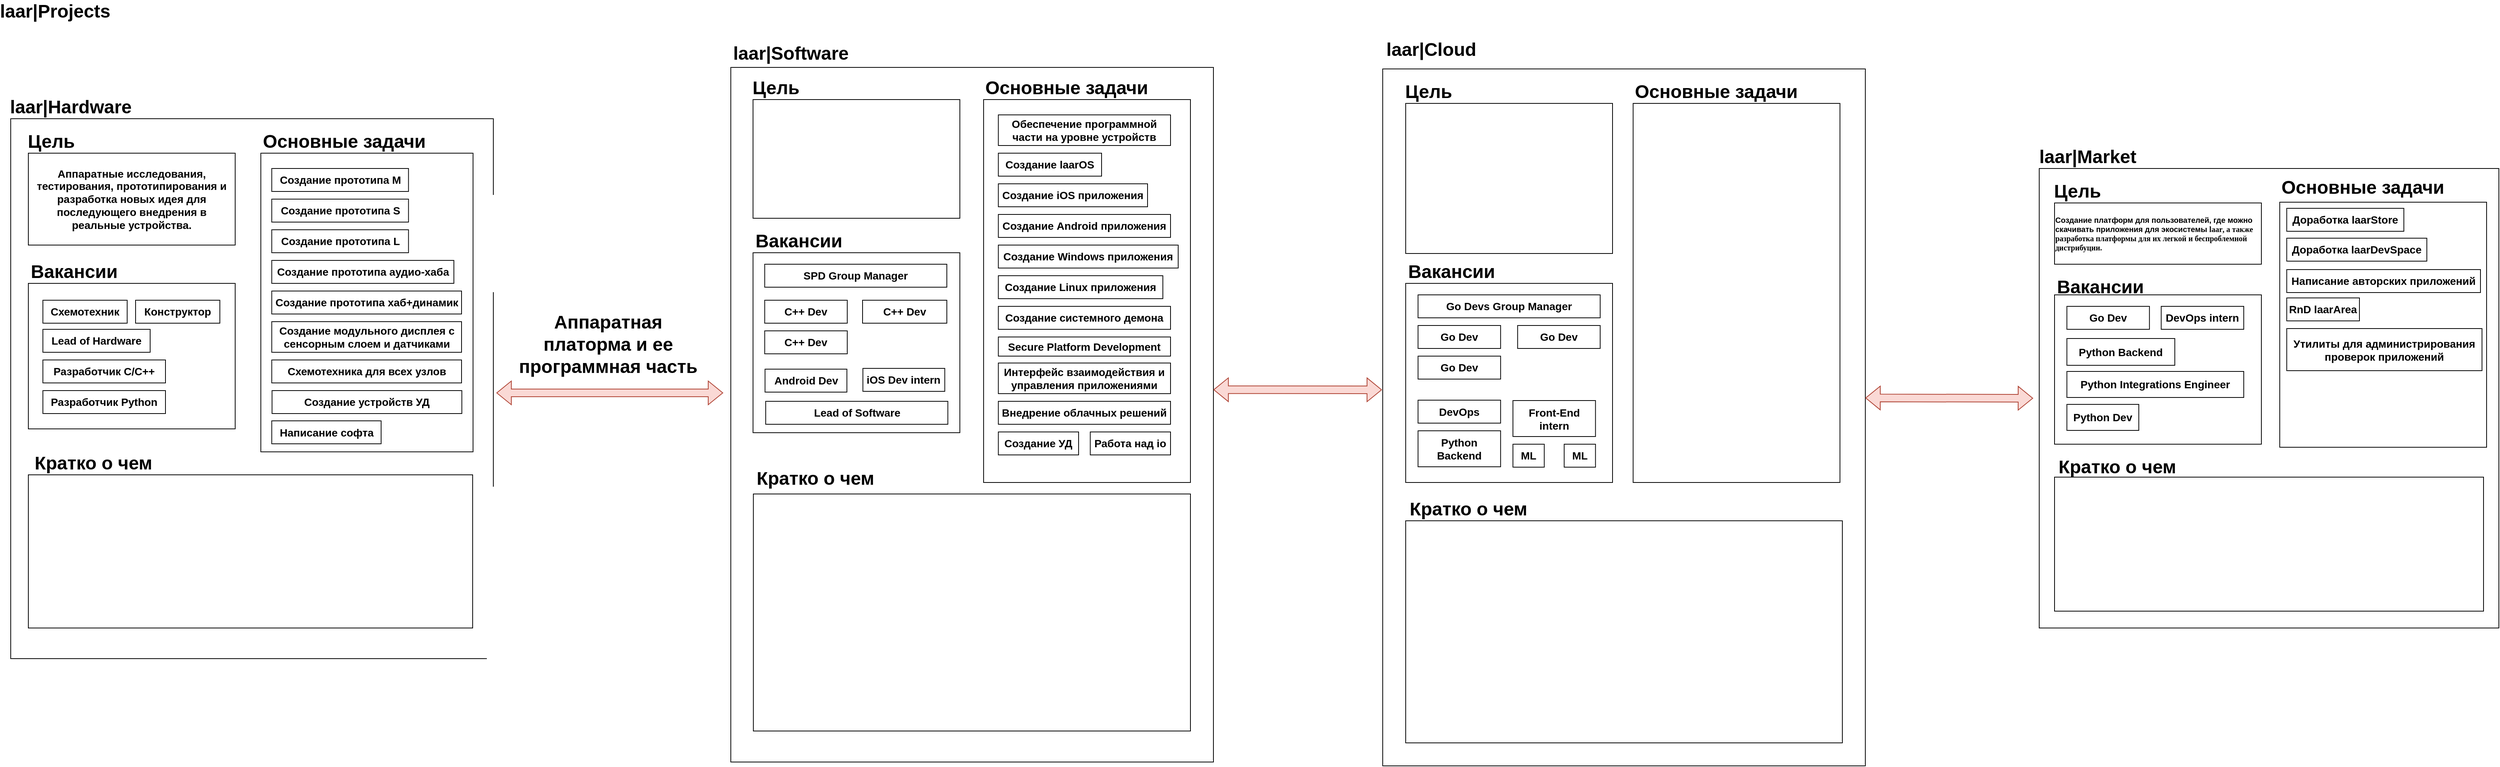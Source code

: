 <mxfile version="22.1.4" type="github">
  <diagram name="Страница — 1" id="ZqEQ2uIjSCoxPEkew0uO">
    <mxGraphModel dx="434" dy="292" grid="1" gridSize="10" guides="1" tooltips="1" connect="1" arrows="1" fold="1" page="1" pageScale="1" pageWidth="827" pageHeight="1169" math="0" shadow="0">
      <root>
        <mxCell id="0" />
        <mxCell id="1" parent="0" />
        <mxCell id="WnLP0OA23K2Bo2pzQ6Bt-3" value="" style="rounded=0;whiteSpace=wrap;html=1;fillColor=none;" parent="1" vertex="1">
          <mxGeometry x="32" y="175" width="630" height="705" as="geometry" />
        </mxCell>
        <mxCell id="T9pTu-QHJXgR7XEYWg38-1" value="&lt;font style=&quot;font-size: 24px;&quot;&gt;&lt;b&gt;laar|Projects&lt;/b&gt;&lt;/font&gt;" style="text;html=1;strokeColor=none;fillColor=none;align=center;verticalAlign=middle;whiteSpace=wrap;rounded=0;" parent="1" vertex="1">
          <mxGeometry x="20" y="20" width="140" height="30" as="geometry" />
        </mxCell>
        <mxCell id="WnLP0OA23K2Bo2pzQ6Bt-5" value="&lt;font style=&quot;font-size: 24px;&quot;&gt;&lt;b&gt;laar|Hardware&lt;/b&gt;&lt;/font&gt;" style="text;html=1;strokeColor=none;fillColor=none;align=center;verticalAlign=middle;whiteSpace=wrap;rounded=0;" parent="1" vertex="1">
          <mxGeometry x="32" y="145" width="157" height="30" as="geometry" />
        </mxCell>
        <mxCell id="WnLP0OA23K2Bo2pzQ6Bt-11" value="" style="rounded=0;whiteSpace=wrap;html=1;fillColor=none;" parent="1" vertex="1">
          <mxGeometry x="358.5" y="220" width="277" height="390" as="geometry" />
        </mxCell>
        <mxCell id="WnLP0OA23K2Bo2pzQ6Bt-12" value="&lt;span style=&quot;font-size: 24px;&quot;&gt;&lt;b&gt;Вакансии&lt;/b&gt;&lt;/span&gt;" style="text;html=1;strokeColor=none;fillColor=none;align=center;verticalAlign=middle;whiteSpace=wrap;rounded=0;" parent="1" vertex="1">
          <mxGeometry x="55" y="360" width="120" height="30" as="geometry" />
        </mxCell>
        <mxCell id="WnLP0OA23K2Bo2pzQ6Bt-13" value="&lt;span style=&quot;font-size: 14px;&quot;&gt;&lt;b&gt;Аппаратные исследования, тестирования, прототипирования и разработка новых идея для последующего внедрения в реальные устройства.&lt;/b&gt;&lt;/span&gt;" style="rounded=0;whiteSpace=wrap;html=1;fillColor=none;" parent="1" vertex="1">
          <mxGeometry x="55" y="220" width="270" height="120" as="geometry" />
        </mxCell>
        <mxCell id="WnLP0OA23K2Bo2pzQ6Bt-14" value="&lt;span style=&quot;font-size: 24px;&quot;&gt;&lt;b&gt;Цель&lt;/b&gt;&lt;/span&gt;" style="text;html=1;strokeColor=none;fillColor=none;align=center;verticalAlign=middle;whiteSpace=wrap;rounded=0;" parent="1" vertex="1">
          <mxGeometry x="55" y="190" width="60" height="30" as="geometry" />
        </mxCell>
        <mxCell id="WnLP0OA23K2Bo2pzQ6Bt-15" value="" style="rounded=0;whiteSpace=wrap;html=1;fillColor=none;" parent="1" vertex="1">
          <mxGeometry x="55" y="390" width="270" height="190" as="geometry" />
        </mxCell>
        <mxCell id="WnLP0OA23K2Bo2pzQ6Bt-16" value="&lt;span style=&quot;font-size: 24px;&quot;&gt;&lt;b&gt;Основные задачи&lt;/b&gt;&lt;/span&gt;" style="text;html=1;strokeColor=none;fillColor=none;align=center;verticalAlign=middle;whiteSpace=wrap;rounded=0;" parent="1" vertex="1">
          <mxGeometry x="358.5" y="190" width="217" height="30" as="geometry" />
        </mxCell>
        <mxCell id="WnLP0OA23K2Bo2pzQ6Bt-17" value="" style="rounded=0;whiteSpace=wrap;html=1;fillColor=none;" parent="1" vertex="1">
          <mxGeometry x="55" y="640" width="580" height="200" as="geometry" />
        </mxCell>
        <mxCell id="WnLP0OA23K2Bo2pzQ6Bt-18" value="&lt;span style=&quot;font-size: 24px;&quot;&gt;&lt;b&gt;Кратко о чем&lt;/b&gt;&lt;/span&gt;" style="text;html=1;strokeColor=none;fillColor=none;align=center;verticalAlign=middle;whiteSpace=wrap;rounded=0;" parent="1" vertex="1">
          <mxGeometry x="55" y="610" width="170" height="30" as="geometry" />
        </mxCell>
        <mxCell id="WnLP0OA23K2Bo2pzQ6Bt-19" value="" style="rounded=0;whiteSpace=wrap;html=1;fillColor=none;" parent="1" vertex="1">
          <mxGeometry x="2680" y="240" width="600" height="600" as="geometry" />
        </mxCell>
        <mxCell id="WnLP0OA23K2Bo2pzQ6Bt-20" value="&lt;font style=&quot;font-size: 24px;&quot;&gt;&lt;b&gt;laar|Market&lt;/b&gt;&lt;/font&gt;" style="text;html=1;strokeColor=none;fillColor=none;align=center;verticalAlign=middle;whiteSpace=wrap;rounded=0;" parent="1" vertex="1">
          <mxGeometry x="2680" y="210" width="127" height="30" as="geometry" />
        </mxCell>
        <mxCell id="WnLP0OA23K2Bo2pzQ6Bt-21" value="" style="rounded=0;whiteSpace=wrap;html=1;fillColor=none;" parent="1" vertex="1">
          <mxGeometry x="2994" y="284" width="270" height="320" as="geometry" />
        </mxCell>
        <mxCell id="WnLP0OA23K2Bo2pzQ6Bt-22" value="&lt;span style=&quot;font-size: 24px;&quot;&gt;&lt;b&gt;Вакансии&lt;/b&gt;&lt;/span&gt;" style="text;html=1;strokeColor=none;fillColor=none;align=center;verticalAlign=middle;whiteSpace=wrap;rounded=0;" parent="1" vertex="1">
          <mxGeometry x="2700" y="380" width="120" height="30" as="geometry" />
        </mxCell>
        <mxCell id="WnLP0OA23K2Bo2pzQ6Bt-23" value="&lt;p style=&quot;margin: 0cm; font-family: Calibri, sans-serif; text-align: start; font-size: 10px;&quot; class=&quot;MsoNormal&quot;&gt;&lt;b&gt;Создание платформ для пользователей, где можно скачивать приложения для экосистемы &lt;span style=&quot;font-family: &amp;quot;Times New Roman&amp;quot;, serif;&quot; lang=&quot;EN-US&quot;&gt;laar&lt;/span&gt;&lt;/b&gt;&lt;span style=&quot;font-family: &amp;quot;Times New Roman&amp;quot;, serif;&quot;&gt;&lt;b&gt;, а также разработка платформы для их легкой и беспроблемной дистрибуции.&lt;/b&gt;&lt;/span&gt;&lt;/p&gt;" style="rounded=0;whiteSpace=wrap;html=1;fillColor=none;" parent="1" vertex="1">
          <mxGeometry x="2700" y="285" width="270" height="80" as="geometry" />
        </mxCell>
        <mxCell id="WnLP0OA23K2Bo2pzQ6Bt-24" value="&lt;span style=&quot;font-size: 24px;&quot;&gt;&lt;b&gt;Цель&lt;/b&gt;&lt;/span&gt;" style="text;html=1;strokeColor=none;fillColor=none;align=center;verticalAlign=middle;whiteSpace=wrap;rounded=0;" parent="1" vertex="1">
          <mxGeometry x="2700" y="255" width="60" height="30" as="geometry" />
        </mxCell>
        <mxCell id="WnLP0OA23K2Bo2pzQ6Bt-25" value="" style="rounded=0;whiteSpace=wrap;html=1;fillColor=none;" parent="1" vertex="1">
          <mxGeometry x="2700" y="405" width="270" height="195" as="geometry" />
        </mxCell>
        <mxCell id="WnLP0OA23K2Bo2pzQ6Bt-26" value="&lt;span style=&quot;font-size: 24px;&quot;&gt;&lt;b&gt;Основные задачи&lt;/b&gt;&lt;/span&gt;" style="text;html=1;strokeColor=none;fillColor=none;align=center;verticalAlign=middle;whiteSpace=wrap;rounded=0;" parent="1" vertex="1">
          <mxGeometry x="2994" y="250" width="217" height="30" as="geometry" />
        </mxCell>
        <mxCell id="WnLP0OA23K2Bo2pzQ6Bt-27" value="" style="rounded=0;whiteSpace=wrap;html=1;fillColor=none;" parent="1" vertex="1">
          <mxGeometry x="2700" y="643" width="560" height="175" as="geometry" />
        </mxCell>
        <mxCell id="WnLP0OA23K2Bo2pzQ6Bt-28" value="&lt;span style=&quot;font-size: 24px;&quot;&gt;&lt;b&gt;Кратко о чем&lt;/b&gt;&lt;/span&gt;" style="text;html=1;strokeColor=none;fillColor=none;align=center;verticalAlign=middle;whiteSpace=wrap;rounded=0;" parent="1" vertex="1">
          <mxGeometry x="2700" y="615" width="164" height="30" as="geometry" />
        </mxCell>
        <mxCell id="WnLP0OA23K2Bo2pzQ6Bt-29" value="" style="rounded=0;whiteSpace=wrap;html=1;fillColor=none;" parent="1" vertex="1">
          <mxGeometry x="972" y="108" width="630" height="907" as="geometry" />
        </mxCell>
        <mxCell id="WnLP0OA23K2Bo2pzQ6Bt-30" value="&lt;font style=&quot;font-size: 24px;&quot;&gt;&lt;b&gt;laar|Software&lt;/b&gt;&lt;/font&gt;" style="text;html=1;strokeColor=none;fillColor=none;align=center;verticalAlign=middle;whiteSpace=wrap;rounded=0;" parent="1" vertex="1">
          <mxGeometry x="972" y="75" width="157" height="30" as="geometry" />
        </mxCell>
        <mxCell id="WnLP0OA23K2Bo2pzQ6Bt-31" value="" style="rounded=0;whiteSpace=wrap;html=1;fillColor=none;" parent="1" vertex="1">
          <mxGeometry x="1302" y="150" width="270" height="500" as="geometry" />
        </mxCell>
        <mxCell id="WnLP0OA23K2Bo2pzQ6Bt-32" value="&lt;span style=&quot;font-size: 24px;&quot;&gt;&lt;b&gt;Вакансии&lt;/b&gt;&lt;/span&gt;" style="text;html=1;strokeColor=none;fillColor=none;align=center;verticalAlign=middle;whiteSpace=wrap;rounded=0;" parent="1" vertex="1">
          <mxGeometry x="1001" y="320" width="120" height="30" as="geometry" />
        </mxCell>
        <mxCell id="WnLP0OA23K2Bo2pzQ6Bt-33" value="" style="rounded=0;whiteSpace=wrap;html=1;fillColor=none;" parent="1" vertex="1">
          <mxGeometry x="1001" y="150" width="270" height="155" as="geometry" />
        </mxCell>
        <mxCell id="WnLP0OA23K2Bo2pzQ6Bt-34" value="&lt;span style=&quot;font-size: 24px;&quot;&gt;&lt;b&gt;Цель&lt;/b&gt;&lt;/span&gt;" style="text;html=1;strokeColor=none;fillColor=none;align=center;verticalAlign=middle;whiteSpace=wrap;rounded=0;" parent="1" vertex="1">
          <mxGeometry x="1001" y="120" width="60" height="30" as="geometry" />
        </mxCell>
        <mxCell id="WnLP0OA23K2Bo2pzQ6Bt-35" value="" style="rounded=0;whiteSpace=wrap;html=1;fillColor=none;" parent="1" vertex="1">
          <mxGeometry x="1001" y="350" width="270" height="235" as="geometry" />
        </mxCell>
        <mxCell id="WnLP0OA23K2Bo2pzQ6Bt-36" value="&lt;span style=&quot;font-size: 24px;&quot;&gt;&lt;b&gt;Основные задачи&lt;/b&gt;&lt;/span&gt;" style="text;html=1;strokeColor=none;fillColor=none;align=center;verticalAlign=middle;whiteSpace=wrap;rounded=0;" parent="1" vertex="1">
          <mxGeometry x="1302" y="120" width="217" height="30" as="geometry" />
        </mxCell>
        <mxCell id="WnLP0OA23K2Bo2pzQ6Bt-37" value="" style="rounded=0;whiteSpace=wrap;html=1;fillColor=none;" parent="1" vertex="1">
          <mxGeometry x="1001.44" y="665" width="570.56" height="309.5" as="geometry" />
        </mxCell>
        <mxCell id="WnLP0OA23K2Bo2pzQ6Bt-38" value="&lt;span style=&quot;font-size: 24px;&quot;&gt;&lt;b&gt;Кратко о чем&lt;/b&gt;&lt;/span&gt;" style="text;html=1;strokeColor=none;fillColor=none;align=center;verticalAlign=middle;whiteSpace=wrap;rounded=0;" parent="1" vertex="1">
          <mxGeometry x="1001" y="629.5" width="163" height="30" as="geometry" />
        </mxCell>
        <mxCell id="WnLP0OA23K2Bo2pzQ6Bt-39" value="" style="rounded=0;whiteSpace=wrap;html=1;fillColor=none;" parent="1" vertex="1">
          <mxGeometry x="1823" y="110" width="630" height="910" as="geometry" />
        </mxCell>
        <mxCell id="WnLP0OA23K2Bo2pzQ6Bt-40" value="&lt;font style=&quot;font-size: 24px;&quot;&gt;&lt;b&gt;laar|Cloud&lt;/b&gt;&lt;/font&gt;" style="text;html=1;strokeColor=none;fillColor=none;align=center;verticalAlign=middle;whiteSpace=wrap;rounded=0;" parent="1" vertex="1">
          <mxGeometry x="1823" y="70" width="127" height="30" as="geometry" />
        </mxCell>
        <mxCell id="WnLP0OA23K2Bo2pzQ6Bt-41" value="" style="rounded=0;whiteSpace=wrap;html=1;fillColor=none;" parent="1" vertex="1">
          <mxGeometry x="2149.88" y="155" width="270" height="495" as="geometry" />
        </mxCell>
        <mxCell id="WnLP0OA23K2Bo2pzQ6Bt-42" value="&lt;span style=&quot;font-size: 24px;&quot;&gt;&lt;b&gt;Вакансии&lt;/b&gt;&lt;/span&gt;" style="text;html=1;strokeColor=none;fillColor=none;align=center;verticalAlign=middle;whiteSpace=wrap;rounded=0;" parent="1" vertex="1">
          <mxGeometry x="1853" y="360" width="120" height="30" as="geometry" />
        </mxCell>
        <mxCell id="WnLP0OA23K2Bo2pzQ6Bt-43" value="" style="rounded=0;whiteSpace=wrap;html=1;fillColor=none;" parent="1" vertex="1">
          <mxGeometry x="1853" y="155" width="270" height="196" as="geometry" />
        </mxCell>
        <mxCell id="WnLP0OA23K2Bo2pzQ6Bt-44" value="&lt;span style=&quot;font-size: 24px;&quot;&gt;&lt;b&gt;Цель&lt;/b&gt;&lt;/span&gt;" style="text;html=1;strokeColor=none;fillColor=none;align=center;verticalAlign=middle;whiteSpace=wrap;rounded=0;" parent="1" vertex="1">
          <mxGeometry x="1853" y="125" width="60" height="30" as="geometry" />
        </mxCell>
        <mxCell id="WnLP0OA23K2Bo2pzQ6Bt-45" value="" style="rounded=0;whiteSpace=wrap;html=1;fillColor=none;" parent="1" vertex="1">
          <mxGeometry x="1853" y="390" width="270" height="260" as="geometry" />
        </mxCell>
        <mxCell id="WnLP0OA23K2Bo2pzQ6Bt-46" value="&lt;span style=&quot;font-size: 24px;&quot;&gt;&lt;b&gt;Основные задачи&lt;/b&gt;&lt;/span&gt;" style="text;html=1;strokeColor=none;fillColor=none;align=center;verticalAlign=middle;whiteSpace=wrap;rounded=0;" parent="1" vertex="1">
          <mxGeometry x="2149.88" y="125" width="217" height="30" as="geometry" />
        </mxCell>
        <mxCell id="WnLP0OA23K2Bo2pzQ6Bt-47" value="" style="rounded=0;whiteSpace=wrap;html=1;fillColor=none;" parent="1" vertex="1">
          <mxGeometry x="1853" y="700" width="570" height="290" as="geometry" />
        </mxCell>
        <mxCell id="WnLP0OA23K2Bo2pzQ6Bt-48" value="&lt;span style=&quot;font-size: 24px;&quot;&gt;&lt;b&gt;Кратко о чем&lt;/b&gt;&lt;/span&gt;" style="text;html=1;strokeColor=none;fillColor=none;align=center;verticalAlign=middle;whiteSpace=wrap;rounded=0;" parent="1" vertex="1">
          <mxGeometry x="1853" y="670" width="164" height="30" as="geometry" />
        </mxCell>
        <mxCell id="WnLP0OA23K2Bo2pzQ6Bt-50" value="&lt;b&gt;&lt;font style=&quot;font-size: 14px;&quot;&gt;Создание прототипа M&lt;/font&gt;&lt;/b&gt;" style="rounded=0;whiteSpace=wrap;html=1;" parent="1" vertex="1">
          <mxGeometry x="372.75" y="240" width="178.5" height="30" as="geometry" />
        </mxCell>
        <mxCell id="WnLP0OA23K2Bo2pzQ6Bt-51" value="&lt;b&gt;&lt;font style=&quot;font-size: 14px;&quot;&gt;Создание прототипа S&lt;/font&gt;&lt;/b&gt;" style="rounded=0;whiteSpace=wrap;html=1;" parent="1" vertex="1">
          <mxGeometry x="372.75" y="280" width="178.5" height="30" as="geometry" />
        </mxCell>
        <mxCell id="WnLP0OA23K2Bo2pzQ6Bt-52" value="&lt;b&gt;&lt;font style=&quot;font-size: 14px;&quot;&gt;Создание прототипа L&lt;/font&gt;&lt;/b&gt;" style="rounded=0;whiteSpace=wrap;html=1;" parent="1" vertex="1">
          <mxGeometry x="372.75" y="320" width="178.5" height="30" as="geometry" />
        </mxCell>
        <mxCell id="WnLP0OA23K2Bo2pzQ6Bt-53" value="&lt;b&gt;&lt;font style=&quot;font-size: 14px;&quot;&gt;Создание прототипа аудио-хаба&lt;/font&gt;&lt;/b&gt;" style="rounded=0;whiteSpace=wrap;html=1;" parent="1" vertex="1">
          <mxGeometry x="372.75" y="360" width="237.75" height="30" as="geometry" />
        </mxCell>
        <mxCell id="WnLP0OA23K2Bo2pzQ6Bt-54" value="&lt;b&gt;&lt;font style=&quot;font-size: 14px;&quot;&gt;Создание прототипа хаб+динамик&lt;/font&gt;&lt;/b&gt;" style="rounded=0;whiteSpace=wrap;html=1;" parent="1" vertex="1">
          <mxGeometry x="372.75" y="400" width="247.75" height="30" as="geometry" />
        </mxCell>
        <mxCell id="WnLP0OA23K2Bo2pzQ6Bt-55" value="&lt;b&gt;&lt;font style=&quot;font-size: 14px;&quot;&gt;Создание модульного дисплея с сенсорным слоем и датчиками&lt;/font&gt;&lt;/b&gt;" style="rounded=0;whiteSpace=wrap;html=1;" parent="1" vertex="1">
          <mxGeometry x="372.75" y="440" width="247.75" height="40" as="geometry" />
        </mxCell>
        <mxCell id="WnLP0OA23K2Bo2pzQ6Bt-56" value="&lt;span style=&quot;font-size: 14px;&quot;&gt;&lt;b&gt;Схемотехника для всех узлов&lt;/b&gt;&lt;/span&gt;" style="rounded=0;whiteSpace=wrap;html=1;" parent="1" vertex="1">
          <mxGeometry x="372.75" y="490" width="247.75" height="30" as="geometry" />
        </mxCell>
        <mxCell id="WnLP0OA23K2Bo2pzQ6Bt-57" value="&lt;span style=&quot;font-size: 14px;&quot;&gt;&lt;b&gt;Создание устройств УД&lt;/b&gt;&lt;/span&gt;" style="rounded=0;whiteSpace=wrap;html=1;" parent="1" vertex="1">
          <mxGeometry x="373.13" y="530" width="247.75" height="30" as="geometry" />
        </mxCell>
        <mxCell id="WnLP0OA23K2Bo2pzQ6Bt-58" value="&lt;span style=&quot;font-size: 14px;&quot;&gt;&lt;b&gt;Написание софта&lt;/b&gt;&lt;/span&gt;" style="rounded=0;whiteSpace=wrap;html=1;" parent="1" vertex="1">
          <mxGeometry x="372.75" y="569.5" width="142.75" height="30" as="geometry" />
        </mxCell>
        <mxCell id="WnLP0OA23K2Bo2pzQ6Bt-59" value="&lt;span style=&quot;font-size: 14px;&quot;&gt;&lt;b&gt;Схемотехник&lt;/b&gt;&lt;/span&gt;" style="rounded=0;whiteSpace=wrap;html=1;" parent="1" vertex="1">
          <mxGeometry x="74" y="412" width="110" height="30" as="geometry" />
        </mxCell>
        <mxCell id="WnLP0OA23K2Bo2pzQ6Bt-60" value="&lt;span style=&quot;font-size: 14px;&quot;&gt;&lt;b&gt;Конструктор&lt;/b&gt;&lt;/span&gt;" style="rounded=0;whiteSpace=wrap;html=1;" parent="1" vertex="1">
          <mxGeometry x="195" y="412" width="110" height="30" as="geometry" />
        </mxCell>
        <mxCell id="WnLP0OA23K2Bo2pzQ6Bt-61" value="&lt;span style=&quot;font-size: 14px;&quot;&gt;&lt;b&gt;Lead of Hardware&lt;/b&gt;&lt;/span&gt;" style="rounded=0;whiteSpace=wrap;html=1;" parent="1" vertex="1">
          <mxGeometry x="74" y="450" width="140" height="30" as="geometry" />
        </mxCell>
        <mxCell id="WnLP0OA23K2Bo2pzQ6Bt-62" value="&lt;span style=&quot;font-size: 14px;&quot;&gt;&lt;b&gt;Разработчик С/C++&lt;/b&gt;&lt;/span&gt;" style="rounded=0;whiteSpace=wrap;html=1;" parent="1" vertex="1">
          <mxGeometry x="74" y="490" width="160" height="30" as="geometry" />
        </mxCell>
        <mxCell id="WnLP0OA23K2Bo2pzQ6Bt-63" value="&lt;span style=&quot;font-size: 14px;&quot;&gt;&lt;b&gt;Разработчик Python&lt;/b&gt;&lt;/span&gt;" style="rounded=0;whiteSpace=wrap;html=1;" parent="1" vertex="1">
          <mxGeometry x="74" y="530" width="160" height="30" as="geometry" />
        </mxCell>
        <mxCell id="WnLP0OA23K2Bo2pzQ6Bt-64" value="&lt;span style=&quot;font-size: 14px;&quot;&gt;&lt;b&gt;Обеспечение программной части на уровне устройств&lt;/b&gt;&lt;/span&gt;" style="rounded=0;whiteSpace=wrap;html=1;" parent="1" vertex="1">
          <mxGeometry x="1321.25" y="170" width="224.75" height="40" as="geometry" />
        </mxCell>
        <mxCell id="WnLP0OA23K2Bo2pzQ6Bt-65" value="&lt;span style=&quot;font-size: 14px;&quot;&gt;&lt;b&gt;Создание laarOS&lt;/b&gt;&lt;/span&gt;" style="rounded=0;whiteSpace=wrap;html=1;" parent="1" vertex="1">
          <mxGeometry x="1321.25" y="220" width="134.75" height="30" as="geometry" />
        </mxCell>
        <mxCell id="WnLP0OA23K2Bo2pzQ6Bt-66" value="&lt;span style=&quot;font-size: 14px;&quot;&gt;&lt;b&gt;Создание iOS приложения&lt;/b&gt;&lt;/span&gt;" style="rounded=0;whiteSpace=wrap;html=1;" parent="1" vertex="1">
          <mxGeometry x="1321.25" y="260" width="194.75" height="30" as="geometry" />
        </mxCell>
        <mxCell id="WnLP0OA23K2Bo2pzQ6Bt-67" value="&lt;span style=&quot;font-size: 14px;&quot;&gt;&lt;b&gt;Создание Android приложения&lt;/b&gt;&lt;/span&gt;" style="rounded=0;whiteSpace=wrap;html=1;" parent="1" vertex="1">
          <mxGeometry x="1321.25" y="300" width="224.75" height="30" as="geometry" />
        </mxCell>
        <mxCell id="WnLP0OA23K2Bo2pzQ6Bt-68" value="&lt;span style=&quot;font-size: 14px;&quot;&gt;&lt;b&gt;Создание Windows приложения&lt;/b&gt;&lt;/span&gt;" style="rounded=0;whiteSpace=wrap;html=1;" parent="1" vertex="1">
          <mxGeometry x="1321.25" y="340" width="234.75" height="30" as="geometry" />
        </mxCell>
        <mxCell id="WnLP0OA23K2Bo2pzQ6Bt-69" value="&lt;span style=&quot;font-size: 14px;&quot;&gt;&lt;b&gt;Создание Linux приложения&lt;/b&gt;&lt;/span&gt;" style="rounded=0;whiteSpace=wrap;html=1;" parent="1" vertex="1">
          <mxGeometry x="1321.25" y="380" width="214.75" height="30" as="geometry" />
        </mxCell>
        <mxCell id="WnLP0OA23K2Bo2pzQ6Bt-70" value="&lt;span style=&quot;font-size: 14px;&quot;&gt;&lt;b&gt;Создание системного демона&lt;/b&gt;&lt;/span&gt;" style="rounded=0;whiteSpace=wrap;html=1;" parent="1" vertex="1">
          <mxGeometry x="1321.25" y="420" width="224.75" height="30" as="geometry" />
        </mxCell>
        <mxCell id="WnLP0OA23K2Bo2pzQ6Bt-71" value="&lt;span style=&quot;font-size: 14px;&quot;&gt;&lt;b&gt;Secure Platform Development&lt;/b&gt;&lt;/span&gt;" style="rounded=0;whiteSpace=wrap;html=1;" parent="1" vertex="1">
          <mxGeometry x="1321.25" y="460" width="224.75" height="25" as="geometry" />
        </mxCell>
        <mxCell id="WnLP0OA23K2Bo2pzQ6Bt-72" value="&lt;span style=&quot;font-size: 14px;&quot;&gt;&lt;b&gt;Интерфейс взаимодействия и управления приложениями&lt;/b&gt;&lt;/span&gt;" style="rounded=0;whiteSpace=wrap;html=1;" parent="1" vertex="1">
          <mxGeometry x="1321.25" y="494" width="224.75" height="40" as="geometry" />
        </mxCell>
        <mxCell id="WnLP0OA23K2Bo2pzQ6Bt-73" value="&lt;span style=&quot;font-size: 14px;&quot;&gt;&lt;b&gt;Внедрение облачных решений&lt;/b&gt;&lt;/span&gt;" style="rounded=0;whiteSpace=wrap;html=1;" parent="1" vertex="1">
          <mxGeometry x="1321.25" y="544" width="224.75" height="30" as="geometry" />
        </mxCell>
        <mxCell id="WnLP0OA23K2Bo2pzQ6Bt-74" value="&lt;span style=&quot;font-size: 14px;&quot;&gt;&lt;b&gt;Создание УД&lt;/b&gt;&lt;/span&gt;" style="rounded=0;whiteSpace=wrap;html=1;" parent="1" vertex="1">
          <mxGeometry x="1321.25" y="584" width="104.75" height="30" as="geometry" />
        </mxCell>
        <mxCell id="WnLP0OA23K2Bo2pzQ6Bt-75" value="&lt;span style=&quot;font-size: 14px;&quot;&gt;&lt;b&gt;Работа над io&lt;/b&gt;&lt;/span&gt;" style="rounded=0;whiteSpace=wrap;html=1;" parent="1" vertex="1">
          <mxGeometry x="1441.25" y="584" width="104.75" height="30" as="geometry" />
        </mxCell>
        <mxCell id="WnLP0OA23K2Bo2pzQ6Bt-76" value="" style="shape=flexArrow;endArrow=classic;startArrow=classic;html=1;rounded=0;fillColor=#fad9d5;strokeColor=#ae4132;" parent="1" edge="1">
          <mxGeometry width="100" height="100" relative="1" as="geometry">
            <mxPoint x="666" y="533" as="sourcePoint" />
            <mxPoint x="962" y="533" as="targetPoint" />
          </mxGeometry>
        </mxCell>
        <mxCell id="WnLP0OA23K2Bo2pzQ6Bt-77" value="&lt;span style=&quot;font-size: 24px;&quot;&gt;&lt;b&gt;Аппаратная платорма и ее программная часть&lt;/b&gt;&lt;/span&gt;" style="text;html=1;strokeColor=none;fillColor=none;align=center;verticalAlign=middle;whiteSpace=wrap;rounded=0;" parent="1" vertex="1">
          <mxGeometry x="692" y="421" width="240" height="98" as="geometry" />
        </mxCell>
        <mxCell id="WnLP0OA23K2Bo2pzQ6Bt-79" value="" style="shape=flexArrow;endArrow=classic;startArrow=classic;html=1;rounded=0;fillColor=#fad9d5;strokeColor=#ae4132;" parent="1" edge="1">
          <mxGeometry width="100" height="100" relative="1" as="geometry">
            <mxPoint x="1602" y="528.89" as="sourcePoint" />
            <mxPoint x="1822" y="529" as="targetPoint" />
          </mxGeometry>
        </mxCell>
        <mxCell id="WnLP0OA23K2Bo2pzQ6Bt-81" value="" style="shape=flexArrow;endArrow=classic;startArrow=classic;html=1;rounded=0;fillColor=#fad9d5;strokeColor=#ae4132;" parent="1" edge="1">
          <mxGeometry width="100" height="100" relative="1" as="geometry">
            <mxPoint x="2453" y="539.64" as="sourcePoint" />
            <mxPoint x="2672" y="540" as="targetPoint" />
          </mxGeometry>
        </mxCell>
        <mxCell id="WnLP0OA23K2Bo2pzQ6Bt-82" value="&lt;span style=&quot;font-size: 14px;&quot;&gt;&lt;b&gt;SPD Group Manager&lt;/b&gt;&lt;/span&gt;" style="rounded=0;whiteSpace=wrap;html=1;" parent="1" vertex="1">
          <mxGeometry x="1016.25" y="365" width="237.75" height="30" as="geometry" />
        </mxCell>
        <mxCell id="WnLP0OA23K2Bo2pzQ6Bt-84" value="&lt;span style=&quot;font-size: 14px;&quot;&gt;&lt;b&gt;C++ Dev&lt;/b&gt;&lt;/span&gt;" style="rounded=0;whiteSpace=wrap;html=1;" parent="1" vertex="1">
          <mxGeometry x="1016.25" y="412" width="107.75" height="30" as="geometry" />
        </mxCell>
        <mxCell id="WnLP0OA23K2Bo2pzQ6Bt-85" value="&lt;span style=&quot;font-size: 14px;&quot;&gt;&lt;b&gt;C++ Dev&lt;/b&gt;&lt;/span&gt;" style="rounded=0;whiteSpace=wrap;html=1;" parent="1" vertex="1">
          <mxGeometry x="1144" y="412" width="110" height="30" as="geometry" />
        </mxCell>
        <mxCell id="WnLP0OA23K2Bo2pzQ6Bt-86" value="&lt;span style=&quot;font-size: 14px;&quot;&gt;&lt;b&gt;C++ Dev&lt;/b&gt;&lt;/span&gt;" style="rounded=0;whiteSpace=wrap;html=1;" parent="1" vertex="1">
          <mxGeometry x="1016.25" y="452" width="107.75" height="30" as="geometry" />
        </mxCell>
        <mxCell id="WnLP0OA23K2Bo2pzQ6Bt-89" value="&lt;span style=&quot;font-size: 14px;&quot;&gt;&lt;b&gt;Lead of Software&lt;/b&gt;&lt;/span&gt;" style="rounded=0;whiteSpace=wrap;html=1;" parent="1" vertex="1">
          <mxGeometry x="1017.56" y="544" width="237.75" height="30" as="geometry" />
        </mxCell>
        <mxCell id="WnLP0OA23K2Bo2pzQ6Bt-90" value="&lt;span style=&quot;font-size: 14px;&quot;&gt;&lt;b&gt;Android Dev&lt;/b&gt;&lt;/span&gt;" style="rounded=0;whiteSpace=wrap;html=1;" parent="1" vertex="1">
          <mxGeometry x="1016.68" y="502" width="106.87" height="30" as="geometry" />
        </mxCell>
        <mxCell id="WnLP0OA23K2Bo2pzQ6Bt-91" value="&lt;span style=&quot;font-size: 14px;&quot;&gt;&lt;b&gt;iOS Dev intern&lt;/b&gt;&lt;/span&gt;" style="rounded=0;whiteSpace=wrap;html=1;" parent="1" vertex="1">
          <mxGeometry x="1144.43" y="501" width="106.87" height="30" as="geometry" />
        </mxCell>
        <mxCell id="WnLP0OA23K2Bo2pzQ6Bt-99" value="&lt;span style=&quot;font-size: 14px;&quot;&gt;&lt;b&gt;Go Devs Group Manager&lt;/b&gt;&lt;/span&gt;" style="rounded=0;whiteSpace=wrap;html=1;" parent="1" vertex="1">
          <mxGeometry x="1869.12" y="405" width="237.75" height="30" as="geometry" />
        </mxCell>
        <mxCell id="WnLP0OA23K2Bo2pzQ6Bt-100" value="&lt;span style=&quot;font-size: 14px;&quot;&gt;&lt;b&gt;Go Dev&lt;/b&gt;&lt;/span&gt;" style="rounded=0;whiteSpace=wrap;html=1;" parent="1" vertex="1">
          <mxGeometry x="1869.12" y="445" width="107.75" height="30" as="geometry" />
        </mxCell>
        <mxCell id="WnLP0OA23K2Bo2pzQ6Bt-101" value="&lt;span style=&quot;font-size: 14px;&quot;&gt;&lt;b&gt;Go Dev&lt;/b&gt;&lt;/span&gt;" style="rounded=0;whiteSpace=wrap;html=1;" parent="1" vertex="1">
          <mxGeometry x="1869.13" y="485" width="107.75" height="30" as="geometry" />
        </mxCell>
        <mxCell id="WnLP0OA23K2Bo2pzQ6Bt-102" value="&lt;span style=&quot;font-size: 14px;&quot;&gt;&lt;b&gt;Go Dev&lt;/b&gt;&lt;/span&gt;" style="rounded=0;whiteSpace=wrap;html=1;" parent="1" vertex="1">
          <mxGeometry x="1999.12" y="445" width="107.75" height="30" as="geometry" />
        </mxCell>
        <mxCell id="WnLP0OA23K2Bo2pzQ6Bt-105" value="&lt;span style=&quot;font-size: 14px;&quot;&gt;&lt;b&gt;DevOps&lt;/b&gt;&lt;/span&gt;" style="rounded=0;whiteSpace=wrap;html=1;" parent="1" vertex="1">
          <mxGeometry x="1869.12" y="542.5" width="107.75" height="30" as="geometry" />
        </mxCell>
        <mxCell id="WnLP0OA23K2Bo2pzQ6Bt-106" value="&lt;span style=&quot;font-size: 14px;&quot;&gt;&lt;b&gt;Python Backend&lt;/b&gt;&lt;/span&gt;" style="rounded=0;whiteSpace=wrap;html=1;" parent="1" vertex="1">
          <mxGeometry x="1869.12" y="582.5" width="107.75" height="47" as="geometry" />
        </mxCell>
        <mxCell id="WnLP0OA23K2Bo2pzQ6Bt-107" value="&lt;span style=&quot;font-size: 14px;&quot;&gt;&lt;b&gt;Front-End intern&lt;/b&gt;&lt;/span&gt;" style="rounded=0;whiteSpace=wrap;html=1;" parent="1" vertex="1">
          <mxGeometry x="1993" y="543" width="107.75" height="47" as="geometry" />
        </mxCell>
        <mxCell id="WnLP0OA23K2Bo2pzQ6Bt-108" value="&lt;span style=&quot;font-size: 14px;&quot;&gt;&lt;b&gt;ML&lt;/b&gt;&lt;/span&gt;" style="rounded=0;whiteSpace=wrap;html=1;" parent="1" vertex="1">
          <mxGeometry x="1993" y="600" width="40.87" height="30" as="geometry" />
        </mxCell>
        <mxCell id="WnLP0OA23K2Bo2pzQ6Bt-109" value="&lt;span style=&quot;font-size: 14px;&quot;&gt;&lt;b&gt;ML&lt;/b&gt;&lt;/span&gt;" style="rounded=0;whiteSpace=wrap;html=1;" parent="1" vertex="1">
          <mxGeometry x="2059.88" y="600" width="40.87" height="30" as="geometry" />
        </mxCell>
        <mxCell id="qGWs88EKTY5hLM_o2CO8-2" value="&lt;span style=&quot;font-size: 14px;&quot;&gt;&lt;b&gt;Доработка laarStore&lt;/b&gt;&lt;/span&gt;" style="rounded=0;whiteSpace=wrap;html=1;" vertex="1" parent="1">
          <mxGeometry x="3003.12" y="292" width="152.88" height="30" as="geometry" />
        </mxCell>
        <mxCell id="qGWs88EKTY5hLM_o2CO8-3" value="&lt;span style=&quot;font-size: 14px;&quot;&gt;&lt;b&gt;Доработка laarDevSpace&lt;/b&gt;&lt;/span&gt;" style="rounded=0;whiteSpace=wrap;html=1;" vertex="1" parent="1">
          <mxGeometry x="3003.12" y="331" width="182.88" height="30" as="geometry" />
        </mxCell>
        <mxCell id="qGWs88EKTY5hLM_o2CO8-4" value="&lt;span style=&quot;font-size: 14px;&quot;&gt;&lt;b&gt;Написание авторских приложений&lt;/b&gt;&lt;/span&gt;" style="rounded=0;whiteSpace=wrap;html=1;" vertex="1" parent="1">
          <mxGeometry x="3003.12" y="372" width="252.88" height="30" as="geometry" />
        </mxCell>
        <mxCell id="qGWs88EKTY5hLM_o2CO8-5" value="&lt;span style=&quot;font-size: 14px;&quot;&gt;&lt;b&gt;RnD laarArea&lt;/b&gt;&lt;/span&gt;" style="rounded=0;whiteSpace=wrap;html=1;" vertex="1" parent="1">
          <mxGeometry x="3003.12" y="409" width="94.88" height="30" as="geometry" />
        </mxCell>
        <mxCell id="qGWs88EKTY5hLM_o2CO8-6" value="&lt;span style=&quot;font-size: 14px;&quot;&gt;&lt;b&gt;Утилиты для администрирования проверок приложений&lt;/b&gt;&lt;/span&gt;" style="rounded=0;whiteSpace=wrap;html=1;" vertex="1" parent="1">
          <mxGeometry x="3003.12" y="449" width="254.88" height="55" as="geometry" />
        </mxCell>
        <mxCell id="qGWs88EKTY5hLM_o2CO8-7" value="&lt;span style=&quot;font-size: 14px;&quot;&gt;&lt;b&gt;Go Dev&lt;/b&gt;&lt;/span&gt;" style="rounded=0;whiteSpace=wrap;html=1;" vertex="1" parent="1">
          <mxGeometry x="2716.13" y="420" width="107.75" height="30" as="geometry" />
        </mxCell>
        <mxCell id="qGWs88EKTY5hLM_o2CO8-8" value="&lt;span style=&quot;font-size: 14px;&quot;&gt;&lt;b&gt;DevOps intern&lt;/b&gt;&lt;/span&gt;" style="rounded=0;whiteSpace=wrap;html=1;" vertex="1" parent="1">
          <mxGeometry x="2839.25" y="420" width="107.75" height="30" as="geometry" />
        </mxCell>
        <mxCell id="qGWs88EKTY5hLM_o2CO8-9" value="&lt;span style=&quot;font-size: 14px;&quot;&gt;&lt;b&gt;Python Backend&lt;/b&gt;&lt;/span&gt;" style="rounded=0;whiteSpace=wrap;html=1;" vertex="1" parent="1">
          <mxGeometry x="2716.13" y="462" width="140.87" height="35" as="geometry" />
        </mxCell>
        <mxCell id="qGWs88EKTY5hLM_o2CO8-10" value="&lt;span style=&quot;font-size: 14px;&quot;&gt;&lt;b&gt;Python Integrations Engineer&lt;/b&gt;&lt;/span&gt;" style="rounded=0;whiteSpace=wrap;html=1;" vertex="1" parent="1">
          <mxGeometry x="2716.13" y="505" width="230.87" height="34" as="geometry" />
        </mxCell>
        <mxCell id="qGWs88EKTY5hLM_o2CO8-15" value="&lt;span style=&quot;font-size: 14px;&quot;&gt;&lt;b&gt;Python Dev&lt;/b&gt;&lt;/span&gt;" style="rounded=0;whiteSpace=wrap;html=1;" vertex="1" parent="1">
          <mxGeometry x="2716.13" y="548" width="93.87" height="34" as="geometry" />
        </mxCell>
      </root>
    </mxGraphModel>
  </diagram>
</mxfile>
